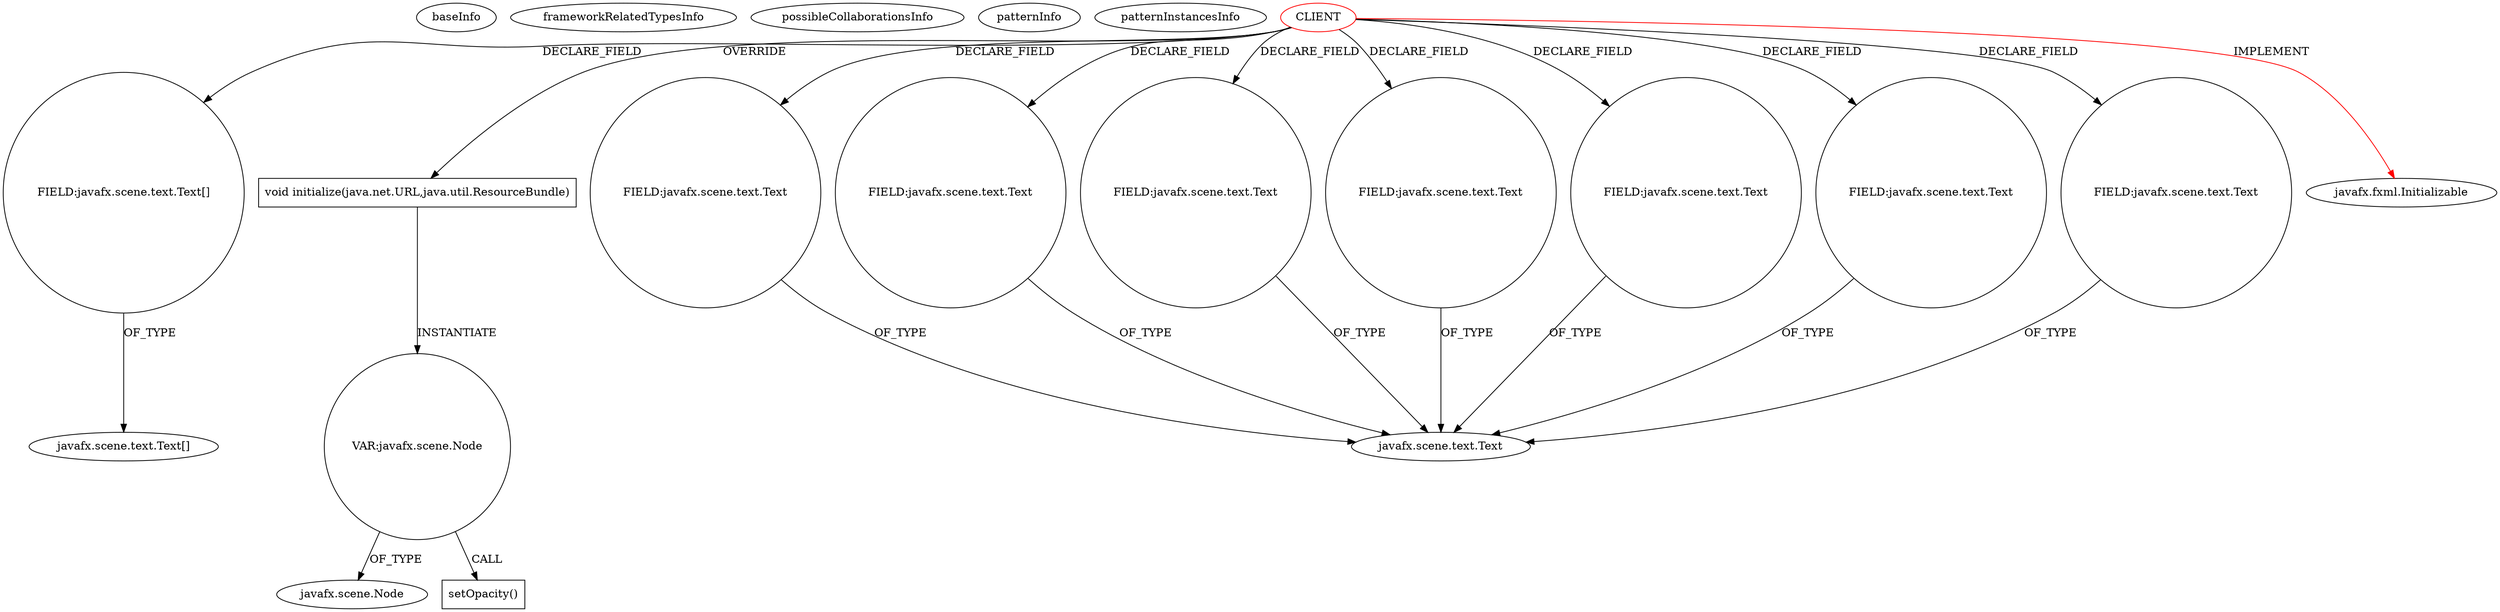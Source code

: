 digraph {
baseInfo[graphId=4275,category="pattern",isAnonymous=false,possibleRelation=false]
frameworkRelatedTypesInfo[0="javafx.fxml.Initializable"]
possibleCollaborationsInfo[]
patternInfo[frequency=2.0,patternRootClient=0]
patternInstancesInfo[0="tomoTaka01-JavaOne2013Presentation~/tomoTaka01-JavaOne2013Presentation/JavaOne2013Presentation-master/src/controller/Page04Controller.java~Page04Controller~4580",1="tomoTaka01-JavaOne2013Presentation~/tomoTaka01-JavaOne2013Presentation/JavaOne2013Presentation-master/src/controller/Page03Controller.java~Page03Controller~4579"]
17[label="javafx.scene.text.Text[]",vertexType="FRAMEWORK_CLASS_TYPE",isFrameworkType=false]
16[label="FIELD:javafx.scene.text.Text[]",vertexType="FIELD_DECLARATION",isFrameworkType=false,shape=circle]
0[label="CLIENT",vertexType="ROOT_CLIENT_CLASS_DECLARATION",isFrameworkType=false,color=red]
18[label="void initialize(java.net.URL,java.util.ResourceBundle)",vertexType="OVERRIDING_METHOD_DECLARATION",isFrameworkType=false,shape=box]
10[label="FIELD:javafx.scene.text.Text",vertexType="FIELD_DECLARATION",isFrameworkType=false,shape=circle]
4[label="FIELD:javafx.scene.text.Text",vertexType="FIELD_DECLARATION",isFrameworkType=false,shape=circle]
12[label="FIELD:javafx.scene.text.Text",vertexType="FIELD_DECLARATION",isFrameworkType=false,shape=circle]
2[label="FIELD:javafx.scene.text.Text",vertexType="FIELD_DECLARATION",isFrameworkType=false,shape=circle]
6[label="FIELD:javafx.scene.text.Text",vertexType="FIELD_DECLARATION",isFrameworkType=false,shape=circle]
8[label="FIELD:javafx.scene.text.Text",vertexType="FIELD_DECLARATION",isFrameworkType=false,shape=circle]
14[label="FIELD:javafx.scene.text.Text",vertexType="FIELD_DECLARATION",isFrameworkType=false,shape=circle]
1[label="javafx.fxml.Initializable",vertexType="FRAMEWORK_INTERFACE_TYPE",isFrameworkType=false]
3[label="javafx.scene.text.Text",vertexType="FRAMEWORK_CLASS_TYPE",isFrameworkType=false]
19[label="VAR:javafx.scene.Node",vertexType="VARIABLE_EXPRESION",isFrameworkType=false,shape=circle]
21[label="javafx.scene.Node",vertexType="FRAMEWORK_CLASS_TYPE",isFrameworkType=false]
20[label="setOpacity()",vertexType="INSIDE_CALL",isFrameworkType=false,shape=box]
0->14[label="DECLARE_FIELD"]
0->18[label="OVERRIDE"]
0->12[label="DECLARE_FIELD"]
0->8[label="DECLARE_FIELD"]
8->3[label="OF_TYPE"]
0->4[label="DECLARE_FIELD"]
19->20[label="CALL"]
18->19[label="INSTANTIATE"]
19->21[label="OF_TYPE"]
0->16[label="DECLARE_FIELD"]
10->3[label="OF_TYPE"]
2->3[label="OF_TYPE"]
0->1[label="IMPLEMENT",color=red]
0->10[label="DECLARE_FIELD"]
12->3[label="OF_TYPE"]
6->3[label="OF_TYPE"]
16->17[label="OF_TYPE"]
0->2[label="DECLARE_FIELD"]
0->6[label="DECLARE_FIELD"]
4->3[label="OF_TYPE"]
14->3[label="OF_TYPE"]
}
